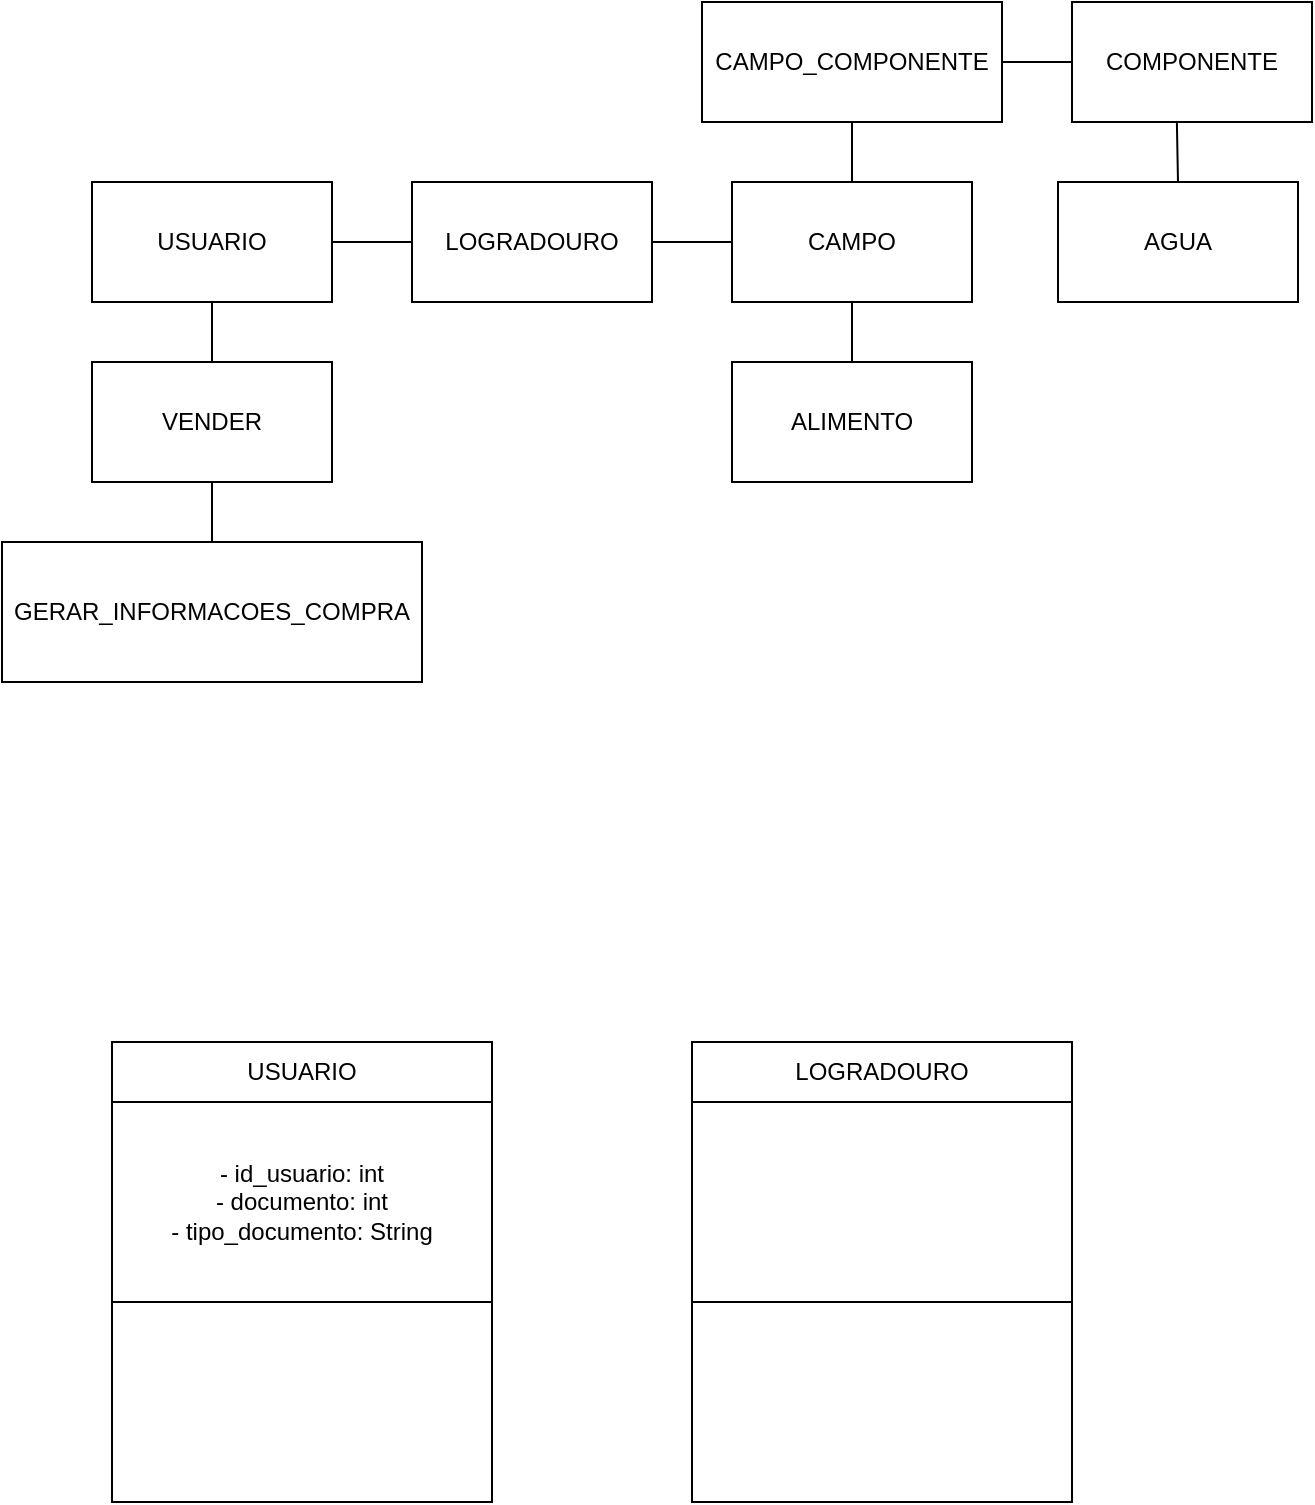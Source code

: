 <mxfile version="24.8.1">
  <diagram name="Página-1" id="vJsaOPvArFayym40A8iR">
    <mxGraphModel dx="1290" dy="557" grid="1" gridSize="10" guides="1" tooltips="1" connect="1" arrows="1" fold="1" page="1" pageScale="1" pageWidth="827" pageHeight="1169" math="0" shadow="0">
      <root>
        <mxCell id="0" />
        <mxCell id="1" parent="0" />
        <mxCell id="SMgSuaXkYoLydavcJ1RQ-1" value="USUARIO" style="rounded=0;whiteSpace=wrap;html=1;" vertex="1" parent="1">
          <mxGeometry x="70" y="250" width="120" height="60" as="geometry" />
        </mxCell>
        <mxCell id="SMgSuaXkYoLydavcJ1RQ-2" value="LOGRADOURO" style="rounded=0;whiteSpace=wrap;html=1;" vertex="1" parent="1">
          <mxGeometry x="230" y="250" width="120" height="60" as="geometry" />
        </mxCell>
        <mxCell id="SMgSuaXkYoLydavcJ1RQ-3" value="CAMPO" style="rounded=0;whiteSpace=wrap;html=1;" vertex="1" parent="1">
          <mxGeometry x="390" y="250" width="120" height="60" as="geometry" />
        </mxCell>
        <mxCell id="SMgSuaXkYoLydavcJ1RQ-4" value="CAMPO_COMPONENTE" style="rounded=0;whiteSpace=wrap;html=1;" vertex="1" parent="1">
          <mxGeometry x="375" y="160" width="150" height="60" as="geometry" />
        </mxCell>
        <mxCell id="SMgSuaXkYoLydavcJ1RQ-5" value="ALIMENTO" style="rounded=0;whiteSpace=wrap;html=1;" vertex="1" parent="1">
          <mxGeometry x="390" y="340" width="120" height="60" as="geometry" />
        </mxCell>
        <mxCell id="SMgSuaXkYoLydavcJ1RQ-6" value="COMPONENTE" style="rounded=0;whiteSpace=wrap;html=1;" vertex="1" parent="1">
          <mxGeometry x="560" y="160" width="120" height="60" as="geometry" />
        </mxCell>
        <mxCell id="SMgSuaXkYoLydavcJ1RQ-7" value="AGUA" style="rounded=0;whiteSpace=wrap;html=1;" vertex="1" parent="1">
          <mxGeometry x="553" y="250" width="120" height="60" as="geometry" />
        </mxCell>
        <mxCell id="SMgSuaXkYoLydavcJ1RQ-8" value="VENDER" style="rounded=0;whiteSpace=wrap;html=1;" vertex="1" parent="1">
          <mxGeometry x="70" y="340" width="120" height="60" as="geometry" />
        </mxCell>
        <mxCell id="SMgSuaXkYoLydavcJ1RQ-9" value="GERAR_INFORMACOES_COMPRA" style="rounded=0;whiteSpace=wrap;html=1;" vertex="1" parent="1">
          <mxGeometry x="25" y="430" width="210" height="70" as="geometry" />
        </mxCell>
        <mxCell id="SMgSuaXkYoLydavcJ1RQ-11" value="" style="endArrow=none;html=1;rounded=0;exitX=1;exitY=0.5;exitDx=0;exitDy=0;entryX=0;entryY=0.5;entryDx=0;entryDy=0;" edge="1" parent="1" source="SMgSuaXkYoLydavcJ1RQ-1" target="SMgSuaXkYoLydavcJ1RQ-2">
          <mxGeometry width="50" height="50" relative="1" as="geometry">
            <mxPoint x="390" y="320" as="sourcePoint" />
            <mxPoint x="440" y="270" as="targetPoint" />
          </mxGeometry>
        </mxCell>
        <mxCell id="SMgSuaXkYoLydavcJ1RQ-12" value="" style="endArrow=none;html=1;rounded=0;exitX=1;exitY=0.5;exitDx=0;exitDy=0;entryX=0;entryY=0.5;entryDx=0;entryDy=0;" edge="1" parent="1" source="SMgSuaXkYoLydavcJ1RQ-2" target="SMgSuaXkYoLydavcJ1RQ-3">
          <mxGeometry width="50" height="50" relative="1" as="geometry">
            <mxPoint x="390" y="320" as="sourcePoint" />
            <mxPoint x="440" y="270" as="targetPoint" />
          </mxGeometry>
        </mxCell>
        <mxCell id="SMgSuaXkYoLydavcJ1RQ-13" value="" style="endArrow=none;html=1;rounded=0;exitX=0.5;exitY=1;exitDx=0;exitDy=0;entryX=0.5;entryY=0;entryDx=0;entryDy=0;" edge="1" parent="1" source="SMgSuaXkYoLydavcJ1RQ-4" target="SMgSuaXkYoLydavcJ1RQ-3">
          <mxGeometry width="50" height="50" relative="1" as="geometry">
            <mxPoint x="390" y="320" as="sourcePoint" />
            <mxPoint x="440" y="270" as="targetPoint" />
          </mxGeometry>
        </mxCell>
        <mxCell id="SMgSuaXkYoLydavcJ1RQ-14" value="" style="endArrow=none;html=1;rounded=0;exitX=0.5;exitY=0;exitDx=0;exitDy=0;entryX=0.5;entryY=1;entryDx=0;entryDy=0;" edge="1" parent="1" source="SMgSuaXkYoLydavcJ1RQ-5" target="SMgSuaXkYoLydavcJ1RQ-3">
          <mxGeometry width="50" height="50" relative="1" as="geometry">
            <mxPoint x="390" y="320" as="sourcePoint" />
            <mxPoint x="440" y="270" as="targetPoint" />
          </mxGeometry>
        </mxCell>
        <mxCell id="SMgSuaXkYoLydavcJ1RQ-15" value="" style="endArrow=none;html=1;rounded=0;entryX=0;entryY=0.5;entryDx=0;entryDy=0;exitX=1;exitY=0.5;exitDx=0;exitDy=0;" edge="1" parent="1" source="SMgSuaXkYoLydavcJ1RQ-4" target="SMgSuaXkYoLydavcJ1RQ-6">
          <mxGeometry width="50" height="50" relative="1" as="geometry">
            <mxPoint x="390" y="320" as="sourcePoint" />
            <mxPoint x="440" y="270" as="targetPoint" />
          </mxGeometry>
        </mxCell>
        <mxCell id="SMgSuaXkYoLydavcJ1RQ-16" value="" style="endArrow=none;html=1;rounded=0;entryX=0.437;entryY=1.003;entryDx=0;entryDy=0;entryPerimeter=0;exitX=0.5;exitY=0;exitDx=0;exitDy=0;" edge="1" parent="1" source="SMgSuaXkYoLydavcJ1RQ-7" target="SMgSuaXkYoLydavcJ1RQ-6">
          <mxGeometry width="50" height="50" relative="1" as="geometry">
            <mxPoint x="390" y="320" as="sourcePoint" />
            <mxPoint x="440" y="270" as="targetPoint" />
          </mxGeometry>
        </mxCell>
        <mxCell id="SMgSuaXkYoLydavcJ1RQ-17" value="" style="endArrow=none;html=1;rounded=0;entryX=0.5;entryY=1;entryDx=0;entryDy=0;exitX=0.5;exitY=0;exitDx=0;exitDy=0;" edge="1" parent="1" source="SMgSuaXkYoLydavcJ1RQ-8" target="SMgSuaXkYoLydavcJ1RQ-1">
          <mxGeometry width="50" height="50" relative="1" as="geometry">
            <mxPoint x="390" y="320" as="sourcePoint" />
            <mxPoint x="440" y="270" as="targetPoint" />
          </mxGeometry>
        </mxCell>
        <mxCell id="SMgSuaXkYoLydavcJ1RQ-19" value="" style="endArrow=none;html=1;rounded=0;exitX=0.5;exitY=1;exitDx=0;exitDy=0;entryX=0.5;entryY=0;entryDx=0;entryDy=0;" edge="1" parent="1" source="SMgSuaXkYoLydavcJ1RQ-8" target="SMgSuaXkYoLydavcJ1RQ-9">
          <mxGeometry width="50" height="50" relative="1" as="geometry">
            <mxPoint x="390" y="320" as="sourcePoint" />
            <mxPoint x="440" y="270" as="targetPoint" />
          </mxGeometry>
        </mxCell>
        <mxCell id="SMgSuaXkYoLydavcJ1RQ-20" value="USUARIO" style="rounded=0;whiteSpace=wrap;html=1;" vertex="1" parent="1">
          <mxGeometry x="80" y="680" width="190" height="30" as="geometry" />
        </mxCell>
        <mxCell id="SMgSuaXkYoLydavcJ1RQ-21" value="- id_usuario: int&lt;div&gt;- documento: int&lt;/div&gt;&lt;div&gt;- tipo_documento: String&lt;/div&gt;" style="rounded=0;whiteSpace=wrap;html=1;" vertex="1" parent="1">
          <mxGeometry x="80" y="710" width="190" height="100" as="geometry" />
        </mxCell>
        <mxCell id="SMgSuaXkYoLydavcJ1RQ-22" value="" style="rounded=0;whiteSpace=wrap;html=1;" vertex="1" parent="1">
          <mxGeometry x="80" y="810" width="190" height="100" as="geometry" />
        </mxCell>
        <mxCell id="SMgSuaXkYoLydavcJ1RQ-23" value="LOGRADOURO" style="rounded=0;whiteSpace=wrap;html=1;" vertex="1" parent="1">
          <mxGeometry x="370" y="680" width="190" height="30" as="geometry" />
        </mxCell>
        <mxCell id="SMgSuaXkYoLydavcJ1RQ-24" value="" style="rounded=0;whiteSpace=wrap;html=1;" vertex="1" parent="1">
          <mxGeometry x="370" y="710" width="190" height="100" as="geometry" />
        </mxCell>
        <mxCell id="SMgSuaXkYoLydavcJ1RQ-25" value="" style="rounded=0;whiteSpace=wrap;html=1;" vertex="1" parent="1">
          <mxGeometry x="370" y="810" width="190" height="100" as="geometry" />
        </mxCell>
      </root>
    </mxGraphModel>
  </diagram>
</mxfile>
